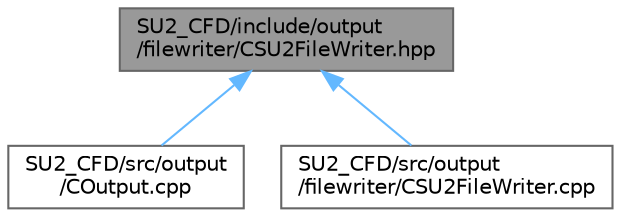 digraph "SU2_CFD/include/output/filewriter/CSU2FileWriter.hpp"
{
 // LATEX_PDF_SIZE
  bgcolor="transparent";
  edge [fontname=Helvetica,fontsize=10,labelfontname=Helvetica,labelfontsize=10];
  node [fontname=Helvetica,fontsize=10,shape=box,height=0.2,width=0.4];
  Node1 [id="Node000001",label="SU2_CFD/include/output\l/filewriter/CSU2FileWriter.hpp",height=0.2,width=0.4,color="gray40", fillcolor="grey60", style="filled", fontcolor="black",tooltip="Headers fo the CSV file writer class."];
  Node1 -> Node2 [id="edge1_Node000001_Node000002",dir="back",color="steelblue1",style="solid",tooltip=" "];
  Node2 [id="Node000002",label="SU2_CFD/src/output\l/COutput.cpp",height=0.2,width=0.4,color="grey40", fillcolor="white", style="filled",URL="$COutput_8cpp.html",tooltip="Main subroutines for output solver information."];
  Node1 -> Node3 [id="edge2_Node000001_Node000003",dir="back",color="steelblue1",style="solid",tooltip=" "];
  Node3 [id="Node000003",label="SU2_CFD/src/output\l/filewriter/CSU2FileWriter.cpp",height=0.2,width=0.4,color="grey40", fillcolor="white", style="filled",URL="$CSU2FileWriter_8cpp.html",tooltip="Filewriter class SU2 native ASCII (CSV) format."];
}
